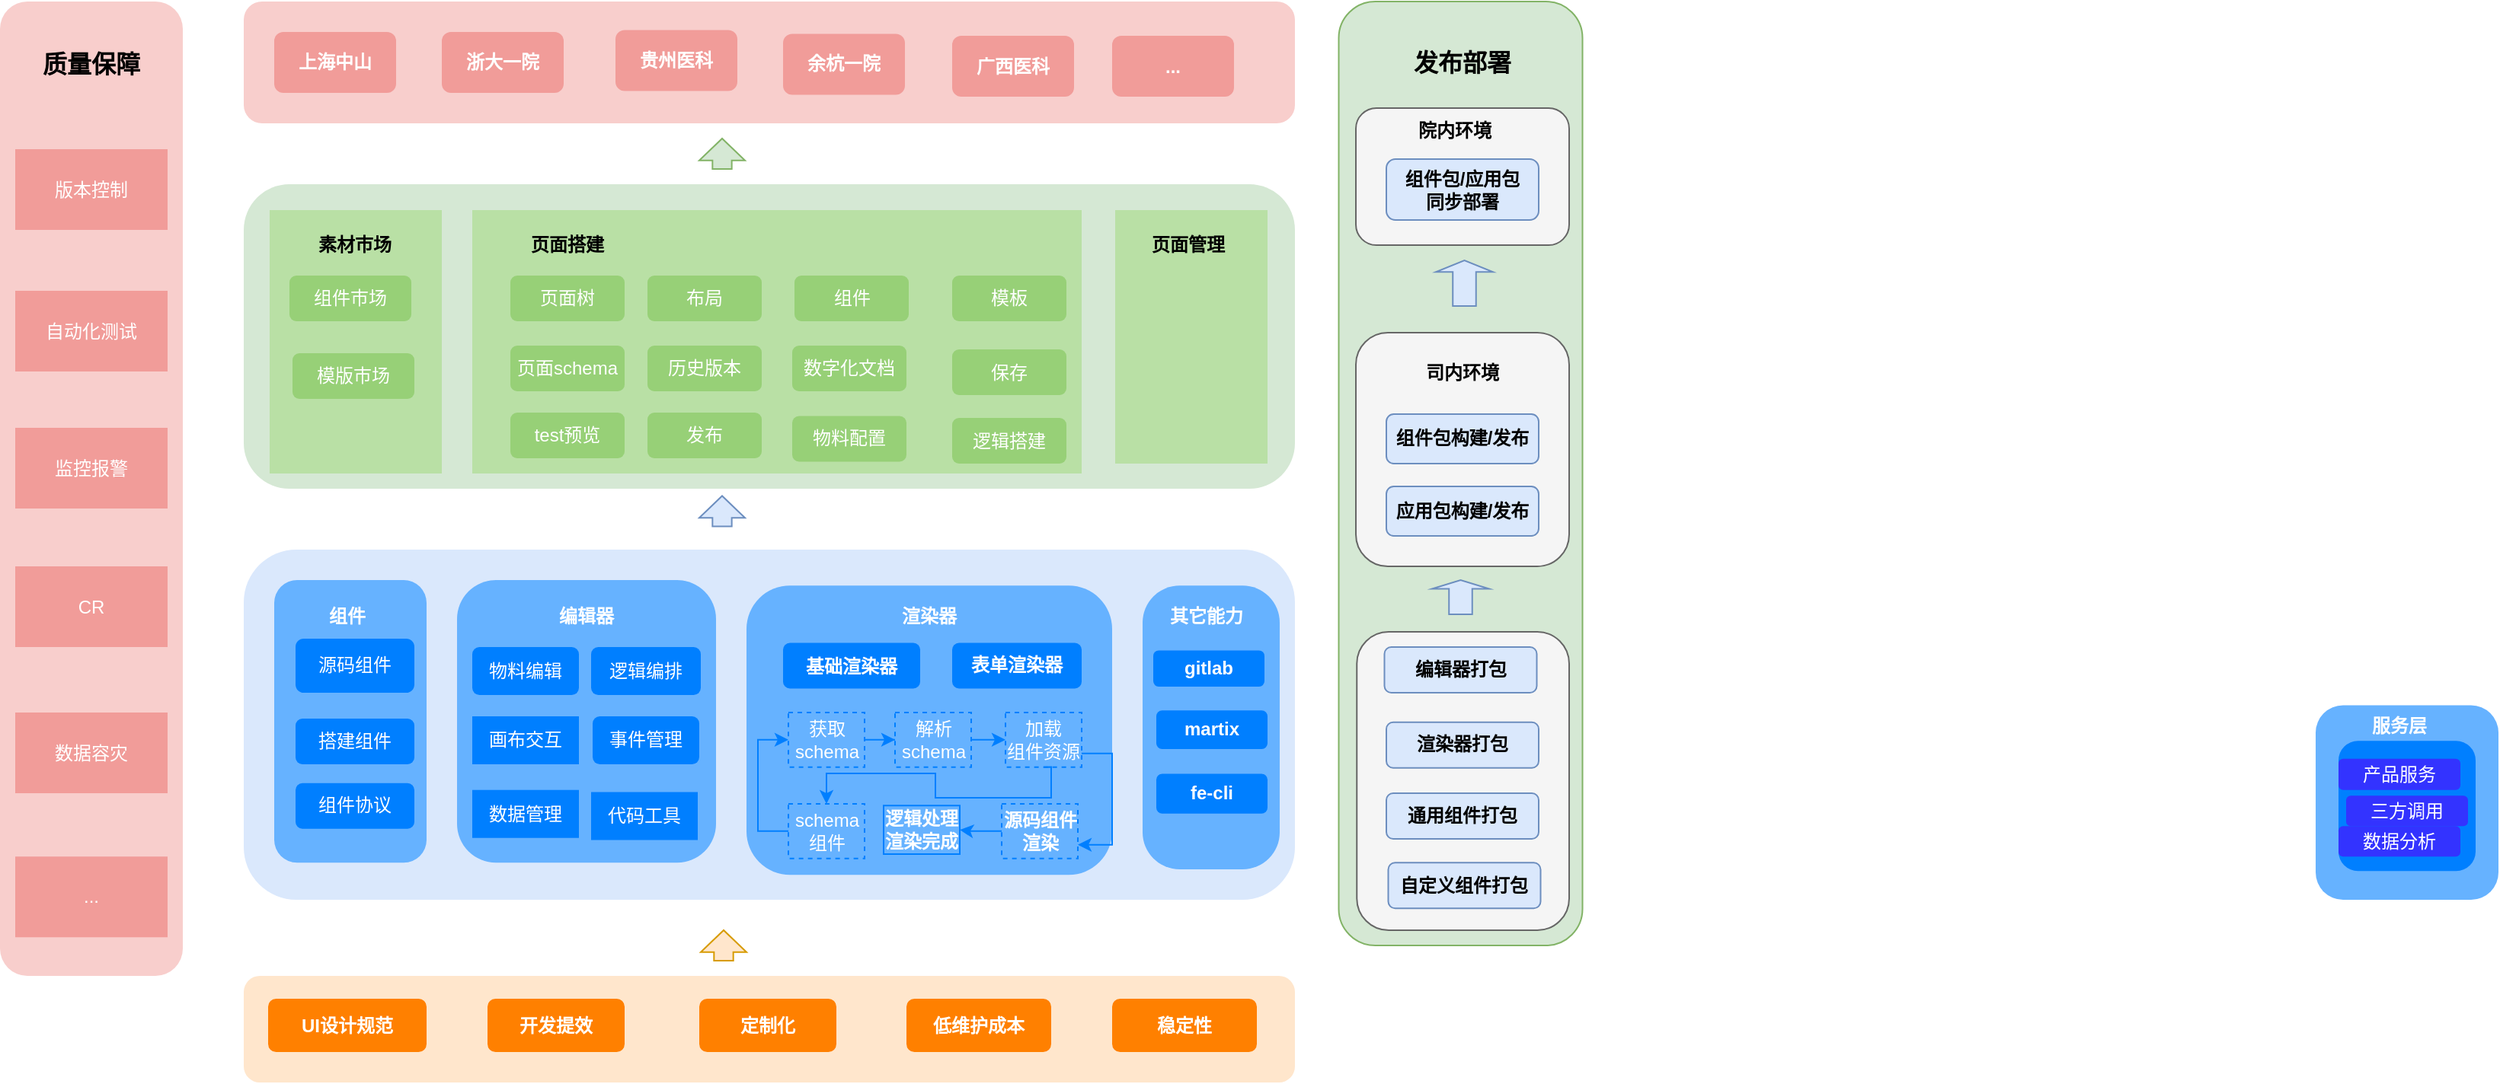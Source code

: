 <mxfile version="24.6.4" type="github" pages="2">
  <diagram name="第 1 页" id="Ihx0P2SWV2xgKwI4vrT0">
    <mxGraphModel dx="2363" dy="1791" grid="1" gridSize="10" guides="1" tooltips="1" connect="1" arrows="1" fold="1" page="1" pageScale="1" pageWidth="1169" pageHeight="827" math="0" shadow="0">
      <root>
        <mxCell id="0" />
        <mxCell id="1" parent="0" />
        <mxCell id="CBLO3VD58gaESAwxVpmc-16" value="&lt;h3&gt;&lt;br&gt;&lt;/h3&gt;" style="rounded=1;whiteSpace=wrap;html=1;fillColor=#FFE6CC;strokeColor=none;glass=0;" parent="1" vertex="1">
          <mxGeometry x="80" y="560" width="690" height="70" as="geometry" />
        </mxCell>
        <mxCell id="CBLO3VD58gaESAwxVpmc-19" value="" style="rounded=1;whiteSpace=wrap;html=1;shadow=0;rotation=0;glass=0;fillColor=#dae8fc;strokeColor=none;" parent="1" vertex="1">
          <mxGeometry x="80" y="280" width="690" height="230" as="geometry" />
        </mxCell>
        <mxCell id="CBLO3VD58gaESAwxVpmc-21" value="" style="rounded=1;whiteSpace=wrap;html=1;fillColor=#66B2FF;strokeColor=none;" parent="1" vertex="1">
          <mxGeometry x="100" y="300" width="100" height="185.62" as="geometry" />
        </mxCell>
        <mxCell id="CBLO3VD58gaESAwxVpmc-22" value="&lt;span style=&quot;color: rgb(255, 255, 255);&quot;&gt;&lt;b&gt;组件&lt;/b&gt;&lt;/span&gt;" style="rounded=0;whiteSpace=wrap;html=1;strokeColor=none;fillColor=none;" parent="1" vertex="1">
          <mxGeometry x="108" y="314" width="80" height="20" as="geometry" />
        </mxCell>
        <mxCell id="CBLO3VD58gaESAwxVpmc-23" value="&lt;font color=&quot;#ffffff&quot;&gt;源码组件&lt;/font&gt;" style="rounded=1;whiteSpace=wrap;html=1;strokeColor=none;fillColor=#007FFF;" parent="1" vertex="1">
          <mxGeometry x="114" y="338.5" width="78" height="35.5" as="geometry" />
        </mxCell>
        <mxCell id="CBLO3VD58gaESAwxVpmc-24" value="&lt;font color=&quot;#ffffff&quot;&gt;搭建组件&lt;/font&gt;" style="rounded=1;whiteSpace=wrap;html=1;strokeColor=none;fillColor=#007FFF;" parent="1" vertex="1">
          <mxGeometry x="114" y="391" width="78" height="30" as="geometry" />
        </mxCell>
        <mxCell id="CBLO3VD58gaESAwxVpmc-26" value="" style="rounded=1;whiteSpace=wrap;html=1;fillColor=#66B2FF;strokeColor=none;" parent="1" vertex="1">
          <mxGeometry x="220" y="300" width="170" height="185.62" as="geometry" />
        </mxCell>
        <mxCell id="CBLO3VD58gaESAwxVpmc-27" value="&lt;font color=&quot;#ffffff&quot;&gt;&lt;b&gt;编辑器&lt;/b&gt;&lt;/font&gt;" style="rounded=0;whiteSpace=wrap;html=1;strokeColor=none;fillColor=none;" parent="1" vertex="1">
          <mxGeometry x="265" y="314" width="80" height="20" as="geometry" />
        </mxCell>
        <mxCell id="CBLO3VD58gaESAwxVpmc-28" value="" style="rounded=1;whiteSpace=wrap;html=1;fillColor=#66B2FF;strokeColor=none;" parent="1" vertex="1">
          <mxGeometry x="410" y="303.62" width="240" height="190" as="geometry" />
        </mxCell>
        <mxCell id="CBLO3VD58gaESAwxVpmc-29" value="&lt;font color=&quot;#ffffff&quot;&gt;&lt;b&gt;渲染器&lt;/b&gt;&lt;/font&gt;" style="rounded=0;whiteSpace=wrap;html=1;strokeColor=none;fillColor=none;" parent="1" vertex="1">
          <mxGeometry x="490" y="314" width="80" height="20" as="geometry" />
        </mxCell>
        <mxCell id="CBLO3VD58gaESAwxVpmc-30" value="" style="rounded=1;whiteSpace=wrap;html=1;fillColor=#66B2FF;strokeColor=none;" parent="1" vertex="1">
          <mxGeometry x="1440" y="382.25" width="120" height="127.75" as="geometry" />
        </mxCell>
        <mxCell id="CBLO3VD58gaESAwxVpmc-31" value="&lt;font color=&quot;#ffffff&quot;&gt;服务层&lt;/font&gt;" style="rounded=0;whiteSpace=wrap;html=1;strokeColor=none;fillColor=none;fontStyle=1" parent="1" vertex="1">
          <mxGeometry x="1455" y="385.62" width="80" height="20" as="geometry" />
        </mxCell>
        <mxCell id="CBLO3VD58gaESAwxVpmc-32" value="" style="rounded=1;whiteSpace=wrap;html=1;shadow=0;rotation=0;glass=0;fillColor=#d5e8d4;strokeColor=none;" parent="1" vertex="1">
          <mxGeometry x="80" y="40" width="690" height="200" as="geometry" />
        </mxCell>
        <mxCell id="CBLO3VD58gaESAwxVpmc-35" value="" style="rounded=1;whiteSpace=wrap;html=1;shadow=0;rotation=0;glass=0;fillColor=#f8cecc;strokeColor=none;" parent="1" vertex="1">
          <mxGeometry x="80" y="-80" width="690" height="80" as="geometry" />
        </mxCell>
        <mxCell id="CBLO3VD58gaESAwxVpmc-37" value="&lt;b&gt;UI设计规范&lt;/b&gt;" style="rounded=1;whiteSpace=wrap;html=1;fillColor=#FF8000;strokeColor=none;fontColor=#FFFFFF;" parent="1" vertex="1">
          <mxGeometry x="96" y="575" width="104" height="35" as="geometry" />
        </mxCell>
        <mxCell id="CBLO3VD58gaESAwxVpmc-38" value="&lt;b&gt;开发提效&lt;/b&gt;" style="rounded=1;whiteSpace=wrap;html=1;fillColor=#FF8000;strokeColor=none;fontColor=#FFFFFF;" parent="1" vertex="1">
          <mxGeometry x="240" y="575" width="90" height="35" as="geometry" />
        </mxCell>
        <mxCell id="CBLO3VD58gaESAwxVpmc-39" value="&lt;b&gt;定制化&lt;/b&gt;" style="rounded=1;whiteSpace=wrap;html=1;fillColor=#FF8000;strokeColor=none;fontColor=#FFFFFF;" parent="1" vertex="1">
          <mxGeometry x="379" y="575" width="90" height="35" as="geometry" />
        </mxCell>
        <mxCell id="CBLO3VD58gaESAwxVpmc-40" value="&lt;b&gt;低维护成本&lt;/b&gt;" style="rounded=1;whiteSpace=wrap;html=1;fillColor=#FF8000;strokeColor=none;fontColor=#FFFFFF;" parent="1" vertex="1">
          <mxGeometry x="515" y="575" width="95" height="35" as="geometry" />
        </mxCell>
        <mxCell id="b0gMLnthvt9E8NNsbOj6-55" style="edgeStyle=orthogonalEdgeStyle;rounded=0;orthogonalLoop=1;jettySize=auto;html=1;exitX=0;exitY=0.25;exitDx=0;exitDy=0;entryX=0;entryY=0.25;entryDx=0;entryDy=0;" parent="1" source="CBLO3VD58gaESAwxVpmc-45" target="CBLO3VD58gaESAwxVpmc-51" edge="1">
          <mxGeometry relative="1" as="geometry" />
        </mxCell>
        <mxCell id="CBLO3VD58gaESAwxVpmc-45" value="" style="rounded=1;whiteSpace=wrap;html=1;strokeColor=none;fillColor=#007FFF;" parent="1" vertex="1">
          <mxGeometry x="434" y="341.31" width="90" height="29.94" as="geometry" />
        </mxCell>
        <mxCell id="CBLO3VD58gaESAwxVpmc-46" value="&lt;font color=&quot;#ffffff&quot;&gt;&lt;b&gt;表单渲染器&lt;/b&gt;&lt;/font&gt;" style="rounded=1;whiteSpace=wrap;html=1;strokeColor=none;fillColor=#007FFF;" parent="1" vertex="1">
          <mxGeometry x="545" y="341.25" width="85" height="30" as="geometry" />
        </mxCell>
        <mxCell id="CBLO3VD58gaESAwxVpmc-51" value="&lt;b&gt;基础渲染器&lt;/b&gt;" style="rounded=0;whiteSpace=wrap;html=1;strokeColor=none;fillColor=none;fontColor=#FFFFFF;" parent="1" vertex="1">
          <mxGeometry x="444" y="346.75" width="70" height="20" as="geometry" />
        </mxCell>
        <mxCell id="CBLO3VD58gaESAwxVpmc-53" value="" style="rounded=1;whiteSpace=wrap;html=1;strokeColor=none;fillColor=#007FFF;" parent="1" vertex="1">
          <mxGeometry x="1455" y="405.62" width="90" height="85.5" as="geometry" />
        </mxCell>
        <mxCell id="CBLO3VD58gaESAwxVpmc-54" value="产品服务" style="rounded=1;whiteSpace=wrap;html=1;fillColor=#3333FF;strokeColor=none;fontColor=#FFFFFF;" parent="1" vertex="1">
          <mxGeometry x="1455" y="417.37" width="80" height="20.5" as="geometry" />
        </mxCell>
        <mxCell id="CBLO3VD58gaESAwxVpmc-55" value="三方调用" style="rounded=1;whiteSpace=wrap;html=1;strokeColor=none;fillColor=#3333FF;fontColor=#FFFFFF;" parent="1" vertex="1">
          <mxGeometry x="1460" y="441.62" width="80" height="20" as="geometry" />
        </mxCell>
        <mxCell id="CBLO3VD58gaESAwxVpmc-56" value="&lt;font color=&quot;#ffffff&quot;&gt;物料编辑&lt;/font&gt;" style="rounded=1;whiteSpace=wrap;html=1;strokeColor=none;fillColor=#007FFF;" parent="1" vertex="1">
          <mxGeometry x="230" y="344" width="70" height="31.5" as="geometry" />
        </mxCell>
        <mxCell id="CBLO3VD58gaESAwxVpmc-57" value="&lt;font color=&quot;#ffffff&quot;&gt;逻辑编排&lt;/font&gt;" style="rounded=1;whiteSpace=wrap;html=1;strokeColor=none;fillColor=#007FFF;" parent="1" vertex="1">
          <mxGeometry x="308" y="344" width="72" height="31.5" as="geometry" />
        </mxCell>
        <mxCell id="CBLO3VD58gaESAwxVpmc-59" value="&lt;font color=&quot;#ffffff&quot;&gt;画布交互&lt;/font&gt;" style="rounded=1;whiteSpace=wrap;html=1;strokeColor=none;fillColor=#007FFF;arcSize=0;" parent="1" vertex="1">
          <mxGeometry x="230" y="389.5" width="70" height="31.5" as="geometry" />
        </mxCell>
        <mxCell id="CBLO3VD58gaESAwxVpmc-60" value="&lt;font color=&quot;#ffffff&quot;&gt;事件管理&lt;/font&gt;" style="rounded=1;whiteSpace=wrap;html=1;strokeColor=none;fillColor=#007FFF;fontColor=#33001A;" parent="1" vertex="1">
          <mxGeometry x="309" y="389.5" width="70" height="31.5" as="geometry" />
        </mxCell>
        <mxCell id="CBLO3VD58gaESAwxVpmc-69" value="" style="rounded=0;whiteSpace=wrap;html=1;fillColor=#B9E0A5;strokeColor=none;arcSize=50;" parent="1" vertex="1">
          <mxGeometry x="97" y="57" width="113" height="173" as="geometry" />
        </mxCell>
        <mxCell id="CBLO3VD58gaESAwxVpmc-72" value="&lt;font color=&quot;#ffffff&quot;&gt;&lt;b&gt;上海中山&lt;/b&gt;&lt;/font&gt;" style="rounded=1;whiteSpace=wrap;html=1;fillColor=#F19C99;strokeColor=none;" parent="1" vertex="1">
          <mxGeometry x="100" y="-60" width="80" height="40" as="geometry" />
        </mxCell>
        <mxCell id="CBLO3VD58gaESAwxVpmc-85" value="&lt;font color=&quot;#ffffff&quot;&gt;浙大一院&lt;/font&gt;" style="rounded=1;whiteSpace=wrap;html=1;fillColor=#F19C99;strokeColor=none;fontStyle=1" parent="1" vertex="1">
          <mxGeometry x="210" y="-60" width="80" height="40" as="geometry" />
        </mxCell>
        <mxCell id="CBLO3VD58gaESAwxVpmc-100" value="素材市场" style="rounded=1;whiteSpace=wrap;html=1;strokeColor=none;fillColor=none;fontStyle=1" parent="1" vertex="1">
          <mxGeometry x="123" y="70" width="60" height="20" as="geometry" />
        </mxCell>
        <mxCell id="CBLO3VD58gaESAwxVpmc-102" value="&lt;font color=&quot;#ffffff&quot;&gt;组件市场&lt;/font&gt;" style="rounded=1;whiteSpace=wrap;html=1;strokeColor=none;fillColor=#97D077;" parent="1" vertex="1">
          <mxGeometry x="110" y="100" width="80" height="30" as="geometry" />
        </mxCell>
        <mxCell id="CBLO3VD58gaESAwxVpmc-113" value="" style="shape=singleArrow;direction=north;whiteSpace=wrap;html=1;arrowWidth=0.422;arrowSize=0.717;fillColor=#ffe6cc;strokeColor=#d79b00;" parent="1" vertex="1">
          <mxGeometry x="380" y="530" width="30" height="20" as="geometry" />
        </mxCell>
        <mxCell id="CBLO3VD58gaESAwxVpmc-116" value="" style="shape=singleArrow;direction=north;whiteSpace=wrap;html=1;arrowWidth=0.422;arrowSize=0.717;fillColor=#dae8fc;strokeColor=#6c8ebf;" parent="1" vertex="1">
          <mxGeometry x="379" y="244.75" width="30" height="20" as="geometry" />
        </mxCell>
        <mxCell id="CBLO3VD58gaESAwxVpmc-117" value="" style="shape=singleArrow;direction=north;whiteSpace=wrap;html=1;arrowWidth=0.422;arrowSize=0.717;fillColor=#d5e8d4;strokeColor=#82b366;" parent="1" vertex="1">
          <mxGeometry x="379" y="10" width="30" height="20" as="geometry" />
        </mxCell>
        <mxCell id="CBLO3VD58gaESAwxVpmc-124" value="数据分析" style="rounded=1;whiteSpace=wrap;html=1;strokeColor=none;fillColor=#3333FF;fontColor=#FFFFFF;" parent="1" vertex="1">
          <mxGeometry x="1455" y="461.62" width="80" height="20" as="geometry" />
        </mxCell>
        <mxCell id="b0gMLnthvt9E8NNsbOj6-1" value="" style="rounded=1;whiteSpace=wrap;html=1;fillColor=#d5e8d4;strokeColor=#82b366;" parent="1" vertex="1">
          <mxGeometry x="798.75" y="-80" width="160" height="620" as="geometry" />
        </mxCell>
        <mxCell id="b0gMLnthvt9E8NNsbOj6-2" value="&lt;span style=&quot;font-size: 16px;&quot;&gt;&lt;b&gt;发布部署&lt;/b&gt;&lt;/span&gt;" style="rounded=1;whiteSpace=wrap;html=1;strokeColor=none;fillColor=none;" parent="1" vertex="1">
          <mxGeometry x="840" y="-61.25" width="80" height="42.5" as="geometry" />
        </mxCell>
        <mxCell id="b0gMLnthvt9E8NNsbOj6-3" value="" style="rounded=1;whiteSpace=wrap;html=1;fillColor=#f8cecc;strokeColor=none;" parent="1" vertex="1">
          <mxGeometry x="-80" y="-80" width="120" height="640" as="geometry" />
        </mxCell>
        <mxCell id="b0gMLnthvt9E8NNsbOj6-4" value="&lt;span style=&quot;font-size: 16px;&quot;&gt;&lt;b&gt;质量保障&lt;/b&gt;&lt;/span&gt;" style="rounded=1;whiteSpace=wrap;html=1;strokeColor=none;fillColor=none;" parent="1" vertex="1">
          <mxGeometry x="-60" y="-60" width="80" height="42.5" as="geometry" />
        </mxCell>
        <mxCell id="b0gMLnthvt9E8NNsbOj6-5" value="&lt;font color=&quot;#ffffff&quot;&gt;版本控制&lt;/font&gt;" style="rounded=0;whiteSpace=wrap;html=1;strokeColor=none;fillColor=#F19C99;" parent="1" vertex="1">
          <mxGeometry x="-70" y="17" width="100" height="53" as="geometry" />
        </mxCell>
        <mxCell id="b0gMLnthvt9E8NNsbOj6-6" value="&lt;font color=&quot;#ffffff&quot;&gt;自动化测试&lt;/font&gt;" style="rounded=0;whiteSpace=wrap;html=1;strokeColor=none;fillColor=#F19C99;" parent="1" vertex="1">
          <mxGeometry x="-70" y="110" width="100" height="53" as="geometry" />
        </mxCell>
        <mxCell id="b0gMLnthvt9E8NNsbOj6-7" value="&lt;font color=&quot;#ffffff&quot;&gt;监控报警&lt;/font&gt;" style="rounded=0;whiteSpace=wrap;html=1;strokeColor=none;fillColor=#F19C99;" parent="1" vertex="1">
          <mxGeometry x="-70" y="200" width="100" height="53" as="geometry" />
        </mxCell>
        <mxCell id="b0gMLnthvt9E8NNsbOj6-8" value="&lt;font color=&quot;#ffffff&quot;&gt;CR&lt;/font&gt;" style="rounded=0;whiteSpace=wrap;html=1;strokeColor=none;fillColor=#F19C99;" parent="1" vertex="1">
          <mxGeometry x="-70" y="291" width="100" height="53" as="geometry" />
        </mxCell>
        <mxCell id="b0gMLnthvt9E8NNsbOj6-9" value="&lt;font color=&quot;#ffffff&quot;&gt;数据容灾&lt;/font&gt;" style="rounded=0;whiteSpace=wrap;html=1;strokeColor=none;fillColor=#F19C99;" parent="1" vertex="1">
          <mxGeometry x="-70" y="387" width="100" height="53" as="geometry" />
        </mxCell>
        <mxCell id="b0gMLnthvt9E8NNsbOj6-10" value="&lt;font color=&quot;#ffffff&quot;&gt;...&lt;/font&gt;" style="rounded=0;whiteSpace=wrap;html=1;strokeColor=none;fillColor=#F19C99;" parent="1" vertex="1">
          <mxGeometry x="-70" y="481.62" width="100" height="53" as="geometry" />
        </mxCell>
        <mxCell id="b0gMLnthvt9E8NNsbOj6-16" value="" style="rounded=1;whiteSpace=wrap;html=1;fillColor=#f5f5f5;fontColor=#333333;strokeColor=#666666;" parent="1" vertex="1">
          <mxGeometry x="810" y="137.5" width="140" height="153.5" as="geometry" />
        </mxCell>
        <mxCell id="b0gMLnthvt9E8NNsbOj6-13" value="应用包构建/发布" style="rounded=1;whiteSpace=wrap;html=1;fillColor=#dae8fc;strokeColor=#6c8ebf;fontStyle=1" parent="1" vertex="1">
          <mxGeometry x="830" y="238.5" width="100" height="32.5" as="geometry" />
        </mxCell>
        <mxCell id="b0gMLnthvt9E8NNsbOj6-14" value="组件包构建/发布" style="rounded=1;whiteSpace=wrap;html=1;fillColor=#dae8fc;strokeColor=#6c8ebf;fontStyle=1" parent="1" vertex="1">
          <mxGeometry x="830" y="191" width="100" height="32.5" as="geometry" />
        </mxCell>
        <mxCell id="b0gMLnthvt9E8NNsbOj6-17" value="&lt;b&gt;司内环境&lt;/b&gt;" style="rounded=0;whiteSpace=wrap;html=1;strokeColor=none;fillColor=none;" parent="1" vertex="1">
          <mxGeometry x="835" y="151" width="90" height="25" as="geometry" />
        </mxCell>
        <mxCell id="b0gMLnthvt9E8NNsbOj6-19" value="" style="shape=singleArrow;direction=north;whiteSpace=wrap;html=1;arrowWidth=0.407;arrowSize=0.256;fillColor=#dae8fc;strokeColor=#6c8ebf;" parent="1" vertex="1">
          <mxGeometry x="860" y="300" width="37.5" height="22.5" as="geometry" />
        </mxCell>
        <mxCell id="b0gMLnthvt9E8NNsbOj6-20" value="" style="rounded=1;whiteSpace=wrap;html=1;fillColor=#f5f5f5;fontColor=#333333;strokeColor=#666666;" parent="1" vertex="1">
          <mxGeometry x="810" y="-10" width="140" height="90" as="geometry" />
        </mxCell>
        <mxCell id="b0gMLnthvt9E8NNsbOj6-15" value="组件包/应用包&lt;div&gt;同步部署&lt;/div&gt;" style="rounded=1;whiteSpace=wrap;html=1;fillColor=#dae8fc;strokeColor=#6c8ebf;fontStyle=1" parent="1" vertex="1">
          <mxGeometry x="830" y="23.5" width="100" height="40" as="geometry" />
        </mxCell>
        <mxCell id="b0gMLnthvt9E8NNsbOj6-22" value="" style="shape=singleArrow;direction=north;whiteSpace=wrap;html=1;arrowWidth=0.407;arrowSize=0.256;fillColor=#dae8fc;strokeColor=#6c8ebf;" parent="1" vertex="1">
          <mxGeometry x="862.5" y="90" width="37.5" height="30" as="geometry" />
        </mxCell>
        <mxCell id="b0gMLnthvt9E8NNsbOj6-25" value="&lt;b&gt;院内环境&lt;/b&gt;" style="rounded=0;whiteSpace=wrap;html=1;strokeColor=none;fillColor=none;" parent="1" vertex="1">
          <mxGeometry x="830" y="-8" width="90" height="25" as="geometry" />
        </mxCell>
        <mxCell id="b0gMLnthvt9E8NNsbOj6-28" value="&lt;font color=&quot;#ffffff&quot;&gt;贵州医科&lt;/font&gt;" style="rounded=1;whiteSpace=wrap;html=1;fillColor=#F19C99;strokeColor=none;fontStyle=1" parent="1" vertex="1">
          <mxGeometry x="324" y="-61.25" width="80" height="40" as="geometry" />
        </mxCell>
        <mxCell id="b0gMLnthvt9E8NNsbOj6-29" value="余杭一院" style="rounded=1;whiteSpace=wrap;html=1;fillColor=#F19C99;strokeColor=none;fontColor=#FFFFFF;fontStyle=1" parent="1" vertex="1">
          <mxGeometry x="434" y="-58.75" width="80" height="40" as="geometry" />
        </mxCell>
        <mxCell id="b0gMLnthvt9E8NNsbOj6-30" value="广西医科" style="rounded=1;whiteSpace=wrap;html=1;fillColor=#F19C99;strokeColor=none;fontColor=#FFFFFF;fontStyle=1" parent="1" vertex="1">
          <mxGeometry x="545" y="-57.5" width="80" height="40" as="geometry" />
        </mxCell>
        <mxCell id="b0gMLnthvt9E8NNsbOj6-32" value="..." style="rounded=1;whiteSpace=wrap;html=1;fillColor=#F19C99;strokeColor=none;fontColor=#FFFFFF;fontStyle=1" parent="1" vertex="1">
          <mxGeometry x="650" y="-57.5" width="80" height="40" as="geometry" />
        </mxCell>
        <mxCell id="b0gMLnthvt9E8NNsbOj6-40" value="" style="rounded=1;whiteSpace=wrap;html=1;fillColor=#f5f5f5;fontColor=#333333;strokeColor=#666666;" parent="1" vertex="1">
          <mxGeometry x="810.63" y="334" width="139.37" height="196" as="geometry" />
        </mxCell>
        <mxCell id="b0gMLnthvt9E8NNsbOj6-11" value="编辑器打包" style="rounded=1;whiteSpace=wrap;html=1;fillColor=#dae8fc;strokeColor=#6c8ebf;fontStyle=1" parent="1" vertex="1">
          <mxGeometry x="828.75" y="344" width="100" height="30" as="geometry" />
        </mxCell>
        <mxCell id="b0gMLnthvt9E8NNsbOj6-35" value="渲染器打包" style="rounded=1;whiteSpace=wrap;html=1;fillColor=#dae8fc;strokeColor=#6c8ebf;fontStyle=1" parent="1" vertex="1">
          <mxGeometry x="830" y="393.38" width="100" height="30" as="geometry" />
        </mxCell>
        <mxCell id="b0gMLnthvt9E8NNsbOj6-36" value="通用组件打包" style="rounded=1;whiteSpace=wrap;html=1;fillColor=#dae8fc;strokeColor=#6c8ebf;fontStyle=1" parent="1" vertex="1">
          <mxGeometry x="830" y="440" width="100" height="30" as="geometry" />
        </mxCell>
        <mxCell id="b0gMLnthvt9E8NNsbOj6-38" value="自定义组件打包" style="rounded=1;whiteSpace=wrap;html=1;fillColor=#dae8fc;strokeColor=#6c8ebf;fontStyle=1" parent="1" vertex="1">
          <mxGeometry x="831.25" y="485.62" width="100" height="30" as="geometry" />
        </mxCell>
        <mxCell id="b0gMLnthvt9E8NNsbOj6-41" value="" style="rounded=1;whiteSpace=wrap;html=1;fillColor=#66B2FF;strokeColor=none;arcSize=27;" parent="1" vertex="1">
          <mxGeometry x="670" y="303.62" width="90" height="186.38" as="geometry" />
        </mxCell>
        <mxCell id="b0gMLnthvt9E8NNsbOj6-42" value="&lt;font color=&quot;#ffffff&quot;&gt;&lt;b&gt;其它能力&lt;/b&gt;&lt;/font&gt;" style="rounded=0;whiteSpace=wrap;html=1;strokeColor=none;fillColor=none;" parent="1" vertex="1">
          <mxGeometry x="687" y="314" width="50" height="20" as="geometry" />
        </mxCell>
        <mxCell id="b0gMLnthvt9E8NNsbOj6-44" value="&lt;font color=&quot;#ffffff&quot;&gt;&lt;b&gt;gitlab&lt;/b&gt;&lt;/font&gt;" style="rounded=1;whiteSpace=wrap;html=1;fillColor=#007FFF;strokeColor=none;" parent="1" vertex="1">
          <mxGeometry x="677" y="346.25" width="73" height="23.75" as="geometry" />
        </mxCell>
        <mxCell id="b0gMLnthvt9E8NNsbOj6-45" value="&lt;font color=&quot;#ffffff&quot;&gt;&lt;b&gt;martix&lt;/b&gt;&lt;/font&gt;" style="rounded=1;whiteSpace=wrap;html=1;strokeColor=none;fillColor=#007FFF;" parent="1" vertex="1">
          <mxGeometry x="679" y="385.62" width="73" height="25.37" as="geometry" />
        </mxCell>
        <mxCell id="b0gMLnthvt9E8NNsbOj6-46" value="&lt;b&gt;fe-cli&lt;/b&gt;" style="rounded=1;whiteSpace=wrap;html=1;strokeColor=none;fillColor=#007FFF;fontColor=#FFFFFF;" parent="1" vertex="1">
          <mxGeometry x="679" y="427.25" width="73" height="26.13" as="geometry" />
        </mxCell>
        <mxCell id="b0gMLnthvt9E8NNsbOj6-50" style="edgeStyle=orthogonalEdgeStyle;rounded=0;orthogonalLoop=1;jettySize=auto;html=1;exitX=0.5;exitY=1;exitDx=0;exitDy=0;" parent="1" source="CBLO3VD58gaESAwxVpmc-39" target="CBLO3VD58gaESAwxVpmc-39" edge="1">
          <mxGeometry relative="1" as="geometry" />
        </mxCell>
        <mxCell id="b0gMLnthvt9E8NNsbOj6-51" value="&lt;b&gt;稳定性&lt;/b&gt;" style="rounded=1;whiteSpace=wrap;html=1;fillColor=#FF8000;strokeColor=none;fontColor=#FFFFFF;" parent="1" vertex="1">
          <mxGeometry x="650" y="575" width="95" height="35" as="geometry" />
        </mxCell>
        <mxCell id="b0gMLnthvt9E8NNsbOj6-53" value="&lt;font color=&quot;#ffffff&quot;&gt;数据管理&lt;/font&gt;" style="rounded=1;whiteSpace=wrap;html=1;strokeColor=none;fillColor=#007FFF;arcSize=0;" parent="1" vertex="1">
          <mxGeometry x="230" y="437.87" width="70" height="31.5" as="geometry" />
        </mxCell>
        <mxCell id="b0gMLnthvt9E8NNsbOj6-58" value="&lt;font color=&quot;#ffffff&quot;&gt;组件协议&lt;/font&gt;" style="rounded=1;whiteSpace=wrap;html=1;strokeColor=none;fillColor=#007FFF;" parent="1" vertex="1">
          <mxGeometry x="114" y="433.37" width="78" height="30" as="geometry" />
        </mxCell>
        <mxCell id="b0gMLnthvt9E8NNsbOj6-59" value="" style="rounded=0;whiteSpace=wrap;html=1;fillColor=#B9E0A5;strokeColor=none;arcSize=50;" parent="1" vertex="1">
          <mxGeometry x="230" y="57" width="400" height="173" as="geometry" />
        </mxCell>
        <mxCell id="b0gMLnthvt9E8NNsbOj6-60" value="页面搭建" style="rounded=1;whiteSpace=wrap;html=1;strokeColor=none;fillColor=none;fontStyle=1" parent="1" vertex="1">
          <mxGeometry x="255" y="70" width="75" height="20" as="geometry" />
        </mxCell>
        <mxCell id="b0gMLnthvt9E8NNsbOj6-65" value="" style="edgeStyle=orthogonalEdgeStyle;rounded=0;orthogonalLoop=1;jettySize=auto;html=1;strokeColor=#007FFF;" parent="1" source="b0gMLnthvt9E8NNsbOj6-61" target="b0gMLnthvt9E8NNsbOj6-62" edge="1">
          <mxGeometry relative="1" as="geometry" />
        </mxCell>
        <mxCell id="b0gMLnthvt9E8NNsbOj6-61" value="获取&lt;div&gt;schema&lt;/div&gt;" style="rounded=0;whiteSpace=wrap;html=1;strokeColor=#007FFF;fillColor=none;dashed=1;fontColor=#FFFFFF;" parent="1" vertex="1">
          <mxGeometry x="437.5" y="387" width="50" height="35.82" as="geometry" />
        </mxCell>
        <mxCell id="b0gMLnthvt9E8NNsbOj6-68" style="edgeStyle=orthogonalEdgeStyle;rounded=0;orthogonalLoop=1;jettySize=auto;html=1;exitX=1;exitY=0.5;exitDx=0;exitDy=0;entryX=0;entryY=0.5;entryDx=0;entryDy=0;strokeColor=#007FFF;" parent="1" source="b0gMLnthvt9E8NNsbOj6-62" target="b0gMLnthvt9E8NNsbOj6-66" edge="1">
          <mxGeometry relative="1" as="geometry" />
        </mxCell>
        <mxCell id="b0gMLnthvt9E8NNsbOj6-62" value="解析&lt;div&gt;schema&lt;/div&gt;" style="rounded=0;whiteSpace=wrap;html=1;strokeColor=#007FFF;fillColor=none;dashed=1;fontColor=#FFFFFF;" parent="1" vertex="1">
          <mxGeometry x="507.5" y="387" width="50" height="35.82" as="geometry" />
        </mxCell>
        <mxCell id="b0gMLnthvt9E8NNsbOj6-79" style="edgeStyle=orthogonalEdgeStyle;rounded=0;orthogonalLoop=1;jettySize=auto;html=1;exitX=1;exitY=0.75;exitDx=0;exitDy=0;entryX=1;entryY=0.75;entryDx=0;entryDy=0;strokeColor=#007FFF;" parent="1" source="b0gMLnthvt9E8NNsbOj6-66" target="b0gMLnthvt9E8NNsbOj6-71" edge="1">
          <mxGeometry relative="1" as="geometry" />
        </mxCell>
        <mxCell id="b0gMLnthvt9E8NNsbOj6-83" style="edgeStyle=orthogonalEdgeStyle;rounded=0;orthogonalLoop=1;jettySize=auto;html=1;exitX=0.5;exitY=1;exitDx=0;exitDy=0;entryX=0.5;entryY=0;entryDx=0;entryDy=0;strokeColor=#007FFF;" parent="1" source="b0gMLnthvt9E8NNsbOj6-66" target="b0gMLnthvt9E8NNsbOj6-74" edge="1">
          <mxGeometry relative="1" as="geometry">
            <Array as="points">
              <mxPoint x="610" y="423" />
              <mxPoint x="610" y="443" />
              <mxPoint x="534" y="443" />
              <mxPoint x="534" y="427" />
              <mxPoint x="462" y="427" />
            </Array>
          </mxGeometry>
        </mxCell>
        <mxCell id="b0gMLnthvt9E8NNsbOj6-66" value="加载&lt;br&gt;组件资源" style="rounded=0;whiteSpace=wrap;html=1;strokeColor=#007FFF;fillColor=none;dashed=1;fontColor=#FFFFFF;" parent="1" vertex="1">
          <mxGeometry x="580" y="387" width="50" height="35.82" as="geometry" />
        </mxCell>
        <mxCell id="b0gMLnthvt9E8NNsbOj6-81" value="" style="edgeStyle=orthogonalEdgeStyle;rounded=0;orthogonalLoop=1;jettySize=auto;html=1;strokeColor=#007FFF;" parent="1" source="b0gMLnthvt9E8NNsbOj6-71" target="b0gMLnthvt9E8NNsbOj6-80" edge="1">
          <mxGeometry relative="1" as="geometry" />
        </mxCell>
        <mxCell id="b0gMLnthvt9E8NNsbOj6-71" value="&lt;b&gt;源码组件&lt;br&gt;渲染&lt;/b&gt;" style="rounded=0;whiteSpace=wrap;html=1;strokeColor=#007FFF;fillColor=none;dashed=1;fontColor=#FFFFFF;" parent="1" vertex="1">
          <mxGeometry x="577.5" y="447" width="50" height="35.82" as="geometry" />
        </mxCell>
        <mxCell id="b0gMLnthvt9E8NNsbOj6-77" style="edgeStyle=orthogonalEdgeStyle;rounded=0;orthogonalLoop=1;jettySize=auto;html=1;exitX=0;exitY=0.5;exitDx=0;exitDy=0;entryX=0;entryY=0.5;entryDx=0;entryDy=0;strokeColor=#007FFF;" parent="1" source="b0gMLnthvt9E8NNsbOj6-74" target="b0gMLnthvt9E8NNsbOj6-61" edge="1">
          <mxGeometry relative="1" as="geometry" />
        </mxCell>
        <mxCell id="b0gMLnthvt9E8NNsbOj6-74" value="schema组件" style="rounded=0;whiteSpace=wrap;html=1;strokeColor=#007FFF;fillColor=none;dashed=1;fontColor=#FFFFFF;" parent="1" vertex="1">
          <mxGeometry x="437.5" y="447" width="50" height="35.82" as="geometry" />
        </mxCell>
        <mxCell id="b0gMLnthvt9E8NNsbOj6-80" value="&lt;div&gt;&lt;b&gt;逻辑处理&lt;/b&gt;&lt;/div&gt;&lt;b&gt;渲染完成&lt;/b&gt;" style="rounded=0;whiteSpace=wrap;html=1;strokeColor=#007FFF;fillColor=none;fontColor=#FFFFFF;" parent="1" vertex="1">
          <mxGeometry x="500" y="448.12" width="50" height="31.88" as="geometry" />
        </mxCell>
        <mxCell id="b0gMLnthvt9E8NNsbOj6-82" value="&lt;font color=&quot;#ffffff&quot;&gt;页面树&lt;/font&gt;" style="rounded=1;whiteSpace=wrap;html=1;strokeColor=none;fillColor=#97D077;" parent="1" vertex="1">
          <mxGeometry x="255" y="100" width="75" height="30" as="geometry" />
        </mxCell>
        <mxCell id="b0gMLnthvt9E8NNsbOj6-84" value="&lt;font color=&quot;#ffffff&quot;&gt;代码工具&lt;/font&gt;" style="rounded=1;whiteSpace=wrap;html=1;strokeColor=none;fillColor=#007FFF;arcSize=0;" parent="1" vertex="1">
          <mxGeometry x="308" y="439.25" width="70" height="31.5" as="geometry" />
        </mxCell>
        <mxCell id="b0gMLnthvt9E8NNsbOj6-86" value="&lt;font color=&quot;#ffffff&quot;&gt;模版市场&lt;/font&gt;" style="rounded=1;whiteSpace=wrap;html=1;strokeColor=none;fillColor=#97D077;" parent="1" vertex="1">
          <mxGeometry x="112" y="151" width="80" height="30" as="geometry" />
        </mxCell>
        <mxCell id="b0gMLnthvt9E8NNsbOj6-88" value="&lt;font color=&quot;#ffffff&quot;&gt;布局&lt;/font&gt;" style="rounded=1;whiteSpace=wrap;html=1;strokeColor=none;fillColor=#97D077;" parent="1" vertex="1">
          <mxGeometry x="345" y="100" width="75" height="30" as="geometry" />
        </mxCell>
        <mxCell id="b0gMLnthvt9E8NNsbOj6-89" value="&lt;font color=&quot;#ffffff&quot;&gt;组件&lt;/font&gt;" style="rounded=1;whiteSpace=wrap;html=1;strokeColor=none;fillColor=#97D077;" parent="1" vertex="1">
          <mxGeometry x="441.5" y="100" width="75" height="30" as="geometry" />
        </mxCell>
        <mxCell id="b0gMLnthvt9E8NNsbOj6-90" value="&lt;font color=&quot;#ffffff&quot;&gt;模板&lt;/font&gt;" style="rounded=1;whiteSpace=wrap;html=1;strokeColor=none;fillColor=#97D077;" parent="1" vertex="1">
          <mxGeometry x="545" y="100" width="75" height="30" as="geometry" />
        </mxCell>
        <mxCell id="b0gMLnthvt9E8NNsbOj6-91" value="&lt;font color=&quot;#ffffff&quot;&gt;页面schema&lt;/font&gt;" style="rounded=1;whiteSpace=wrap;html=1;strokeColor=none;fillColor=#97D077;" parent="1" vertex="1">
          <mxGeometry x="255" y="146" width="75" height="30" as="geometry" />
        </mxCell>
        <mxCell id="b0gMLnthvt9E8NNsbOj6-92" value="&lt;font color=&quot;#ffffff&quot;&gt;历史版本&lt;/font&gt;" style="rounded=1;whiteSpace=wrap;html=1;strokeColor=none;fillColor=#97D077;" parent="1" vertex="1">
          <mxGeometry x="345" y="146" width="75" height="30" as="geometry" />
        </mxCell>
        <mxCell id="b0gMLnthvt9E8NNsbOj6-93" style="edgeStyle=orthogonalEdgeStyle;rounded=0;orthogonalLoop=1;jettySize=auto;html=1;exitX=0.5;exitY=1;exitDx=0;exitDy=0;" parent="1" source="b0gMLnthvt9E8NNsbOj6-92" target="b0gMLnthvt9E8NNsbOj6-92" edge="1">
          <mxGeometry relative="1" as="geometry" />
        </mxCell>
        <mxCell id="b0gMLnthvt9E8NNsbOj6-95" value="&lt;font color=&quot;#ffffff&quot;&gt;数字化文档&lt;/font&gt;" style="rounded=1;whiteSpace=wrap;html=1;strokeColor=none;fillColor=#97D077;" parent="1" vertex="1">
          <mxGeometry x="440" y="146" width="75" height="30" as="geometry" />
        </mxCell>
        <mxCell id="b0gMLnthvt9E8NNsbOj6-96" value="&lt;font color=&quot;#ffffff&quot;&gt;保存&lt;/font&gt;" style="rounded=1;whiteSpace=wrap;html=1;strokeColor=none;fillColor=#97D077;" parent="1" vertex="1">
          <mxGeometry x="545" y="148.5" width="75" height="30" as="geometry" />
        </mxCell>
        <mxCell id="b0gMLnthvt9E8NNsbOj6-97" value="&lt;font color=&quot;#ffffff&quot;&gt;test预览&lt;/font&gt;" style="rounded=1;whiteSpace=wrap;html=1;strokeColor=none;fillColor=#97D077;" parent="1" vertex="1">
          <mxGeometry x="255" y="190" width="75" height="30" as="geometry" />
        </mxCell>
        <mxCell id="b0gMLnthvt9E8NNsbOj6-98" value="&lt;font color=&quot;#ffffff&quot;&gt;发布&lt;/font&gt;" style="rounded=1;whiteSpace=wrap;html=1;strokeColor=none;fillColor=#97D077;" parent="1" vertex="1">
          <mxGeometry x="345" y="190" width="75" height="30" as="geometry" />
        </mxCell>
        <mxCell id="b0gMLnthvt9E8NNsbOj6-99" value="&lt;font color=&quot;#ffffff&quot;&gt;物料配置&lt;/font&gt;" style="rounded=1;whiteSpace=wrap;html=1;strokeColor=none;fillColor=#97D077;" parent="1" vertex="1">
          <mxGeometry x="440" y="192.25" width="75" height="30" as="geometry" />
        </mxCell>
        <mxCell id="b0gMLnthvt9E8NNsbOj6-100" value="&lt;font color=&quot;#ffffff&quot;&gt;逻辑搭建&lt;/font&gt;" style="rounded=1;whiteSpace=wrap;html=1;strokeColor=none;fillColor=#97D077;" parent="1" vertex="1">
          <mxGeometry x="545" y="193.5" width="75" height="30" as="geometry" />
        </mxCell>
        <mxCell id="b0gMLnthvt9E8NNsbOj6-101" value="" style="rounded=0;whiteSpace=wrap;html=1;fillColor=#B9E0A5;strokeColor=none;arcSize=50;" parent="1" vertex="1">
          <mxGeometry x="652" y="57" width="100" height="166.5" as="geometry" />
        </mxCell>
        <mxCell id="b0gMLnthvt9E8NNsbOj6-102" value="页面管理" style="rounded=1;whiteSpace=wrap;html=1;strokeColor=none;fillColor=none;fontStyle=1" parent="1" vertex="1">
          <mxGeometry x="670" y="70" width="60" height="20" as="geometry" />
        </mxCell>
      </root>
    </mxGraphModel>
  </diagram>
  <diagram id="_g9TrDihs8L3n8dFIb_W" name="第 2 页">
    <mxGraphModel dx="2074" dy="1121" grid="1" gridSize="10" guides="1" tooltips="1" connect="1" arrows="1" fold="1" page="1" pageScale="1" pageWidth="1169" pageHeight="827" math="0" shadow="0">
      <root>
        <mxCell id="0" />
        <mxCell id="1" parent="0" />
        <mxCell id="FcNsKvqCmcVXWMOmH7gl-2" value="&lt;font color=&quot;#ffffff&quot; style=&quot;font-size: 26px;&quot;&gt;超时事件A&lt;br&gt;触发&lt;/font&gt;" style="rounded=0;whiteSpace=wrap;html=1;fillColor=#EF7D31;strokeColor=#EF7D31;" vertex="1" parent="1">
          <mxGeometry x="240" y="540" width="160" height="120" as="geometry" />
        </mxCell>
        <mxCell id="FcNsKvqCmcVXWMOmH7gl-3" value="&lt;font color=&quot;#ffffff&quot; style=&quot;font-size: 26px;&quot;&gt;事件触发&lt;/font&gt;" style="rounded=0;whiteSpace=wrap;html=1;fillColor=#EF7D31;strokeColor=#EF7D31;" vertex="1" parent="1">
          <mxGeometry x="240" y="300" width="160" height="40" as="geometry" />
        </mxCell>
        <mxCell id="FcNsKvqCmcVXWMOmH7gl-9" style="edgeStyle=orthogonalEdgeStyle;rounded=0;orthogonalLoop=1;jettySize=auto;html=1;entryX=0.5;entryY=0;entryDx=0;entryDy=0;strokeWidth=2;strokeColor=#B8CAAE;" edge="1" parent="1" source="FcNsKvqCmcVXWMOmH7gl-4" target="FcNsKvqCmcVXWMOmH7gl-3">
          <mxGeometry relative="1" as="geometry" />
        </mxCell>
        <mxCell id="FcNsKvqCmcVXWMOmH7gl-4" value="&lt;font color=&quot;#ffffff&quot; style=&quot;font-size: 26px;&quot;&gt;事件触发&lt;/font&gt;" style="rounded=0;whiteSpace=wrap;html=1;fillColor=#EF7D31;strokeColor=#EF7D31;" vertex="1" parent="1">
          <mxGeometry x="240" y="180" width="160" height="40" as="geometry" />
        </mxCell>
        <mxCell id="FcNsKvqCmcVXWMOmH7gl-5" value="" style="endArrow=classic;html=1;rounded=0;exitX=0.5;exitY=1;exitDx=0;exitDy=0;entryX=0.5;entryY=0;entryDx=0;entryDy=0;strokeColor=#B8CAAE;strokeWidth=2;" edge="1" parent="1" source="FcNsKvqCmcVXWMOmH7gl-3" target="FcNsKvqCmcVXWMOmH7gl-2">
          <mxGeometry width="50" height="50" relative="1" as="geometry">
            <mxPoint x="320" y="480" as="sourcePoint" />
            <mxPoint x="370" y="430" as="targetPoint" />
          </mxGeometry>
        </mxCell>
        <mxCell id="FcNsKvqCmcVXWMOmH7gl-6" value="" style="endArrow=classic;html=1;rounded=0;exitX=0.5;exitY=1;exitDx=0;exitDy=0;strokeWidth=2;strokeColor=#B8CAAE;" edge="1" parent="1" source="FcNsKvqCmcVXWMOmH7gl-2">
          <mxGeometry width="50" height="50" relative="1" as="geometry">
            <mxPoint x="330" y="720" as="sourcePoint" />
            <mxPoint x="320" y="80" as="targetPoint" />
            <Array as="points">
              <mxPoint x="320" y="700" />
              <mxPoint x="200" y="700" />
              <mxPoint x="200" y="60" />
              <mxPoint x="320" y="60" />
            </Array>
          </mxGeometry>
        </mxCell>
        <mxCell id="FcNsKvqCmcVXWMOmH7gl-8" value="" style="edgeStyle=orthogonalEdgeStyle;rounded=0;orthogonalLoop=1;jettySize=auto;html=1;strokeColor=#B8CAAE;strokeWidth=2;" edge="1" parent="1" source="FcNsKvqCmcVXWMOmH7gl-7" target="FcNsKvqCmcVXWMOmH7gl-4">
          <mxGeometry relative="1" as="geometry" />
        </mxCell>
        <mxCell id="FcNsKvqCmcVXWMOmH7gl-7" value="&lt;font style=&quot;font-size: 26px;&quot;&gt;事件循环&lt;/font&gt;" style="text;html=1;align=center;verticalAlign=middle;resizable=0;points=[];autosize=1;strokeColor=none;fillColor=none;" vertex="1" parent="1">
          <mxGeometry x="255" y="75" width="130" height="40" as="geometry" />
        </mxCell>
        <mxCell id="FcNsKvqCmcVXWMOmH7gl-10" value="&lt;font color=&quot;#ffffff&quot; style=&quot;font-size: 26px;&quot;&gt;线程池处&lt;br&gt;理事件&lt;/font&gt;" style="ellipse;whiteSpace=wrap;html=1;aspect=fixed;fillColor=#5B9BD5;strokeColor=#5B9BD5;" vertex="1" parent="1">
          <mxGeometry x="750" y="130" width="240" height="240" as="geometry" />
        </mxCell>
        <mxCell id="FcNsKvqCmcVXWMOmH7gl-16" style="edgeStyle=orthogonalEdgeStyle;rounded=0;orthogonalLoop=1;jettySize=auto;html=1;exitX=0;exitY=0.5;exitDx=0;exitDy=0;strokeWidth=2;" edge="1" parent="1" source="FcNsKvqCmcVXWMOmH7gl-11">
          <mxGeometry relative="1" as="geometry">
            <mxPoint x="400" y="594.5" as="targetPoint" />
            <mxPoint x="660" y="594.5" as="sourcePoint" />
          </mxGeometry>
        </mxCell>
        <mxCell id="FcNsKvqCmcVXWMOmH7gl-11" value="&lt;font color=&quot;#ffffff&quot; style=&quot;font-size: 26px;&quot;&gt;事件操作队列&lt;/font&gt;" style="rounded=0;whiteSpace=wrap;html=1;fillColor=#000000;" vertex="1" parent="1">
          <mxGeometry x="670" y="560" width="420" height="70" as="geometry" />
        </mxCell>
        <mxCell id="FcNsKvqCmcVXWMOmH7gl-12" value="" style="endArrow=classic;html=1;rounded=0;exitX=0.5;exitY=1;exitDx=0;exitDy=0;strokeWidth=2;" edge="1" parent="1" source="FcNsKvqCmcVXWMOmH7gl-10">
          <mxGeometry width="50" height="50" relative="1" as="geometry">
            <mxPoint x="869.5" y="370" as="sourcePoint" />
            <mxPoint x="870" y="560" as="targetPoint" />
          </mxGeometry>
        </mxCell>
        <mxCell id="FcNsKvqCmcVXWMOmH7gl-13" value="" style="endArrow=classic;html=1;rounded=0;exitX=1;exitY=0.5;exitDx=0;exitDy=0;entryX=-0.004;entryY=0.538;entryDx=0;entryDy=0;entryPerimeter=0;strokeWidth=2;" edge="1" parent="1" source="FcNsKvqCmcVXWMOmH7gl-4" target="FcNsKvqCmcVXWMOmH7gl-10">
          <mxGeometry width="50" height="50" relative="1" as="geometry">
            <mxPoint x="820" y="490" as="sourcePoint" />
            <mxPoint x="740" y="260" as="targetPoint" />
          </mxGeometry>
        </mxCell>
        <mxCell id="FcNsKvqCmcVXWMOmH7gl-14" value="" style="endArrow=classic;html=1;rounded=0;exitX=1;exitY=0.5;exitDx=0;exitDy=0;strokeWidth=2;" edge="1" parent="1" source="FcNsKvqCmcVXWMOmH7gl-3">
          <mxGeometry width="50" height="50" relative="1" as="geometry">
            <mxPoint x="410" y="210" as="sourcePoint" />
            <mxPoint x="750" y="260" as="targetPoint" />
          </mxGeometry>
        </mxCell>
      </root>
    </mxGraphModel>
  </diagram>
</mxfile>
